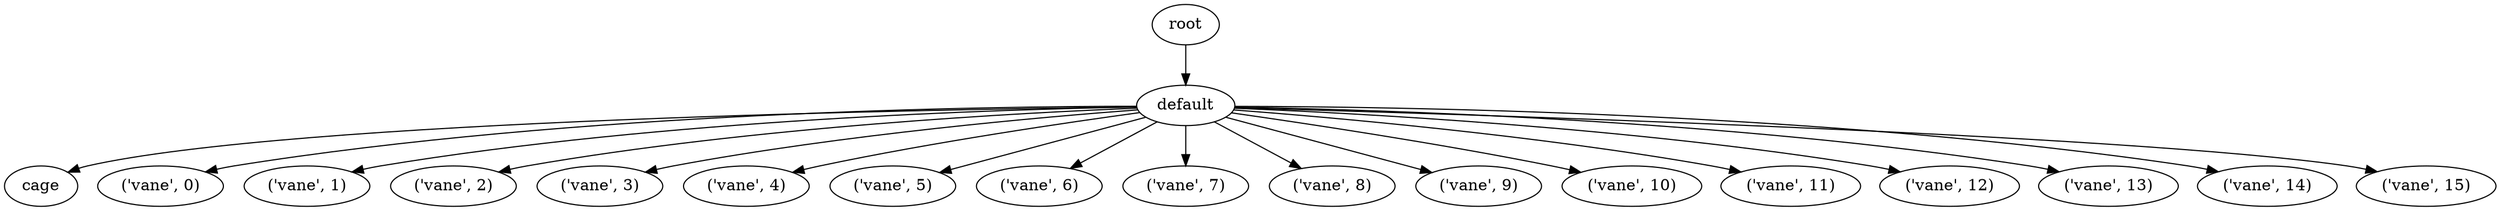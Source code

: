digraph default {
    root_25 [label="root"];
    default_26 [label="default"];
    cage_27 [label="cage"];
    vane_28 [label="\('vane',\ 0\)"];
    vane_29 [label="\('vane',\ 1\)"];
    vane_30 [label="\('vane',\ 2\)"];
    vane_31 [label="\('vane',\ 3\)"];
    vane_32 [label="\('vane',\ 4\)"];
    vane_33 [label="\('vane',\ 5\)"];
    vane_34 [label="\('vane',\ 6\)"];
    vane_35 [label="\('vane',\ 7\)"];
    vane_36 [label="\('vane',\ 8\)"];
    vane_37 [label="\('vane',\ 9\)"];
    vane_38 [label="\('vane',\ 10\)"];
    vane_39 [label="\('vane',\ 11\)"];
    vane_40 [label="\('vane',\ 12\)"];
    vane_41 [label="\('vane',\ 13\)"];
    vane_42 [label="\('vane',\ 14\)"];
    vane_43 [label="\('vane',\ 15\)"];
    root_25 -> default_26;
    default_26 -> cage_27;
    default_26 -> vane_28;
    default_26 -> vane_29;
    default_26 -> vane_30;
    default_26 -> vane_31;
    default_26 -> vane_32;
    default_26 -> vane_33;
    default_26 -> vane_34;
    default_26 -> vane_35;
    default_26 -> vane_36;
    default_26 -> vane_37;
    default_26 -> vane_38;
    default_26 -> vane_39;
    default_26 -> vane_40;
    default_26 -> vane_41;
    default_26 -> vane_42;
    default_26 -> vane_43;
}
